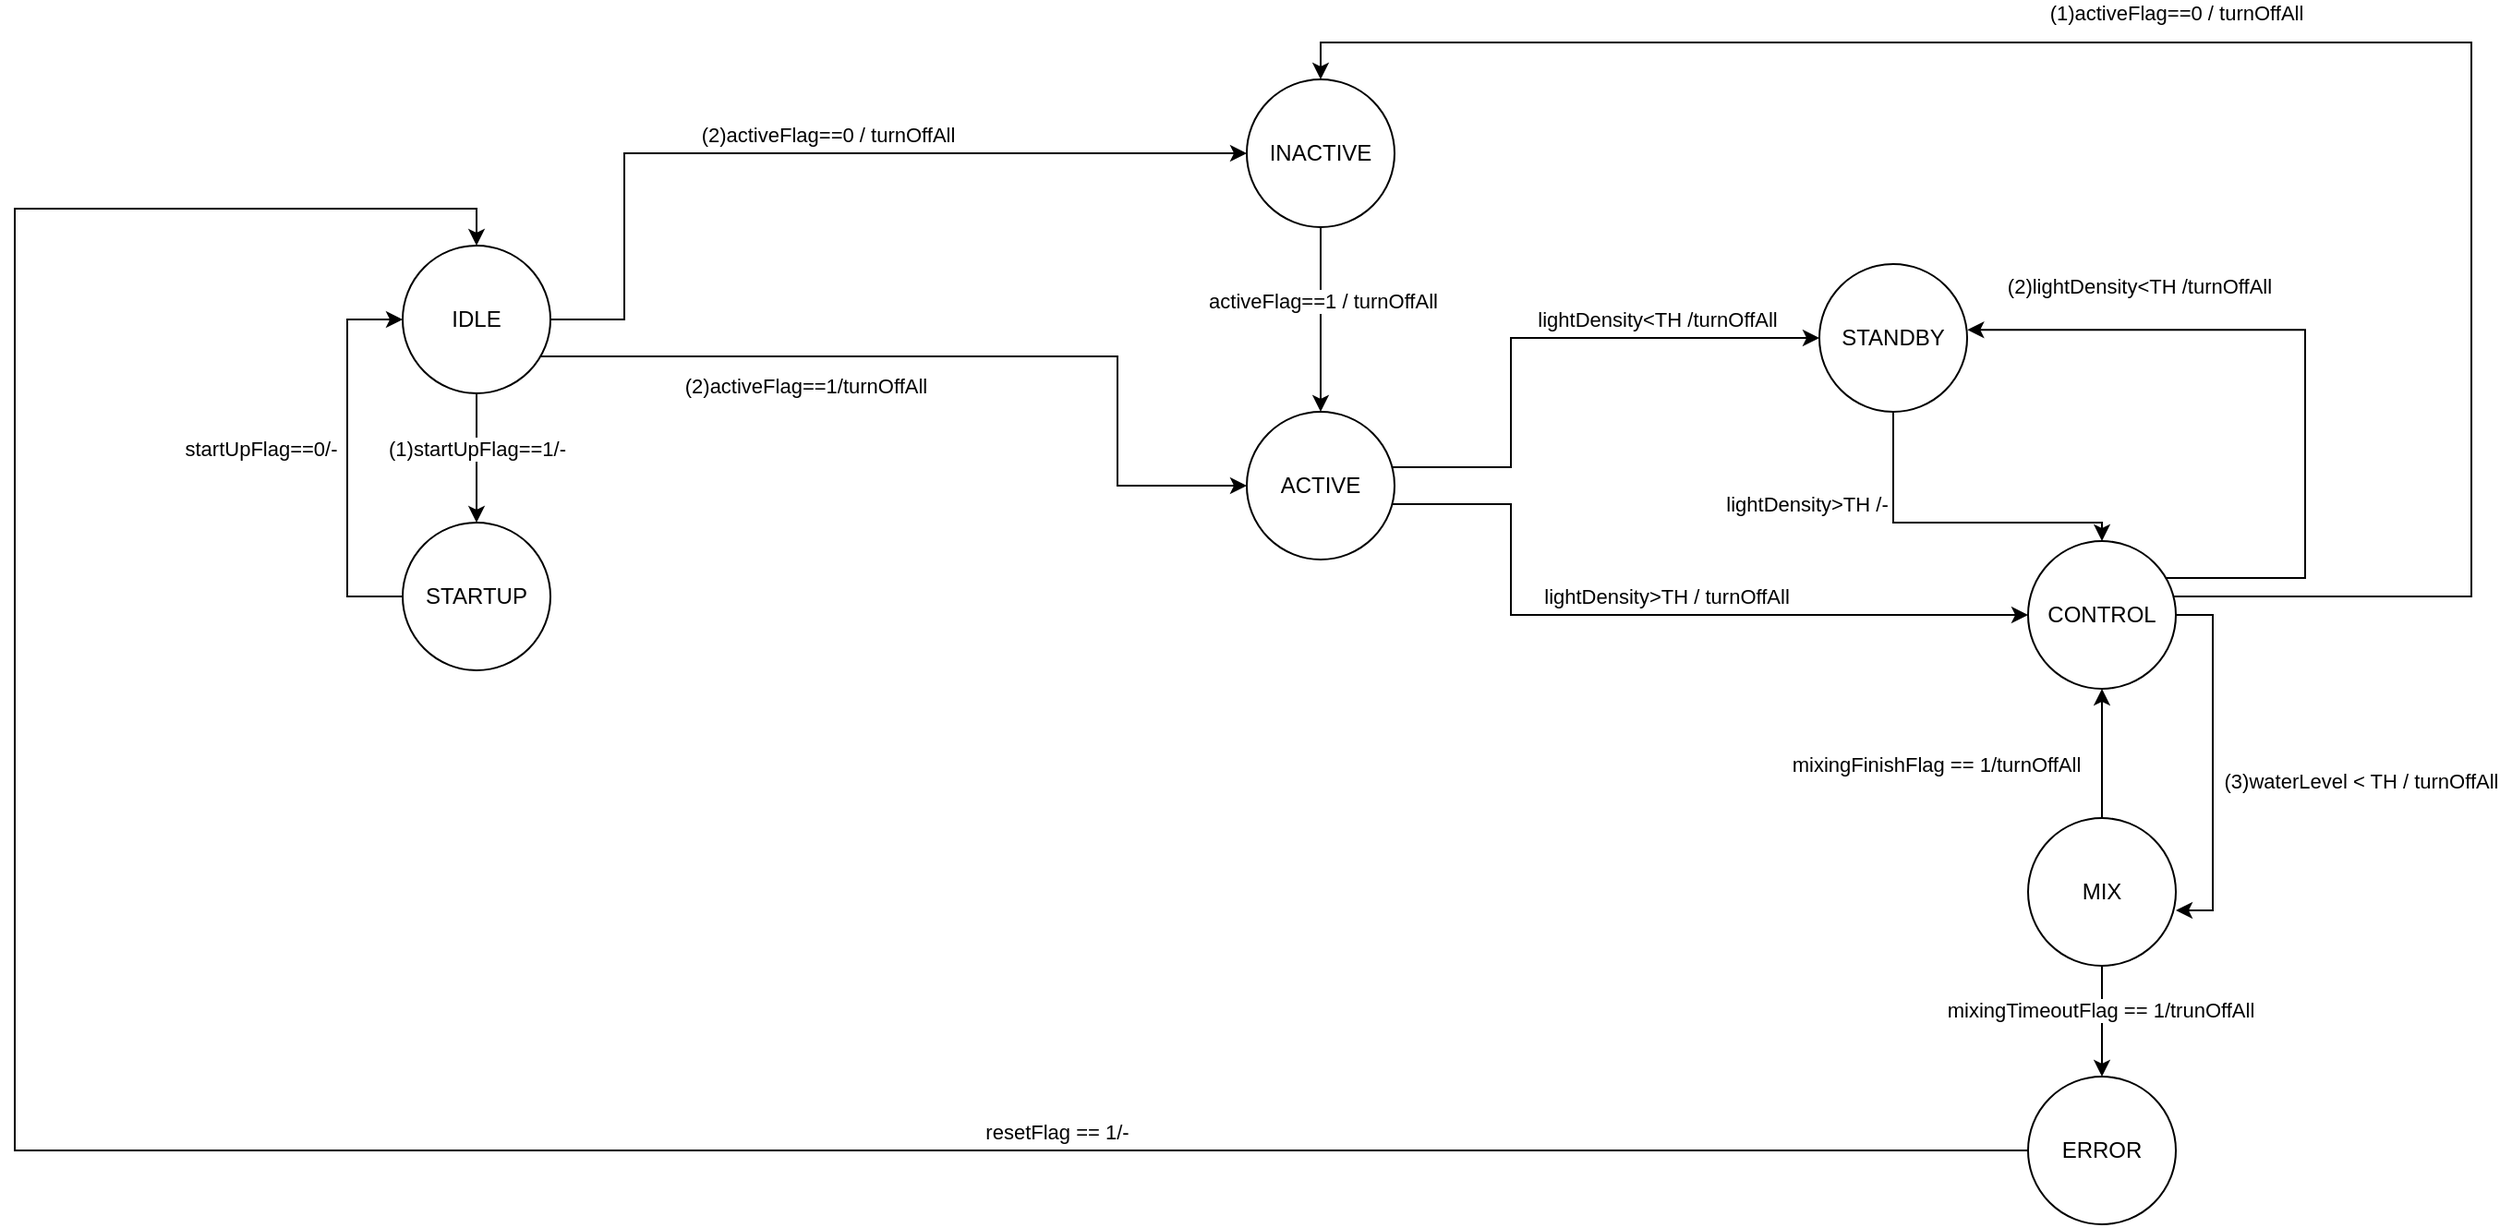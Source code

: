 <mxfile version="13.9.2" type="github">
  <diagram id="C5RBs43oDa-KdzZeNtuy" name="Page-1">
    <mxGraphModel dx="4080" dy="934" grid="1" gridSize="10" guides="1" tooltips="1" connect="1" arrows="1" fold="1" page="1" pageScale="1" pageWidth="827" pageHeight="1169" math="0" shadow="0">
      <root>
        <mxCell id="WIyWlLk6GJQsqaUBKTNV-0" />
        <mxCell id="WIyWlLk6GJQsqaUBKTNV-1" parent="WIyWlLk6GJQsqaUBKTNV-0" />
        <mxCell id="c5iyvYUyyHGZIX7Ouc7g-4" value="(1)startUpFlag==1/-" style="edgeStyle=orthogonalEdgeStyle;rounded=0;orthogonalLoop=1;jettySize=auto;html=1;entryX=0.5;entryY=0;entryDx=0;entryDy=0;fontColor=#000000;" edge="1" parent="WIyWlLk6GJQsqaUBKTNV-1" source="c5iyvYUyyHGZIX7Ouc7g-1" target="c5iyvYUyyHGZIX7Ouc7g-2">
          <mxGeometry x="-0.143" relative="1" as="geometry">
            <mxPoint as="offset" />
          </mxGeometry>
        </mxCell>
        <mxCell id="c5iyvYUyyHGZIX7Ouc7g-9" value="(2)activeFlag==0 / turnOffAll" style="edgeStyle=orthogonalEdgeStyle;rounded=0;orthogonalLoop=1;jettySize=auto;html=1;entryX=0;entryY=0.5;entryDx=0;entryDy=0;fontColor=#000000;" edge="1" parent="WIyWlLk6GJQsqaUBKTNV-1" source="c5iyvYUyyHGZIX7Ouc7g-1" target="c5iyvYUyyHGZIX7Ouc7g-6">
          <mxGeometry x="0.028" y="10" relative="1" as="geometry">
            <Array as="points">
              <mxPoint x="-700" y="280" />
              <mxPoint x="-700" y="190" />
            </Array>
            <mxPoint as="offset" />
          </mxGeometry>
        </mxCell>
        <mxCell id="c5iyvYUyyHGZIX7Ouc7g-36" style="edgeStyle=orthogonalEdgeStyle;rounded=0;orthogonalLoop=1;jettySize=auto;html=1;fontColor=#000000;" edge="1" parent="WIyWlLk6GJQsqaUBKTNV-1" source="c5iyvYUyyHGZIX7Ouc7g-1" target="c5iyvYUyyHGZIX7Ouc7g-35">
          <mxGeometry relative="1" as="geometry">
            <Array as="points">
              <mxPoint x="-433" y="300" />
              <mxPoint x="-433" y="370" />
            </Array>
          </mxGeometry>
        </mxCell>
        <mxCell id="c5iyvYUyyHGZIX7Ouc7g-37" value="(2)activeFlag==1/turnOffAll" style="edgeLabel;html=1;align=center;verticalAlign=middle;resizable=0;points=[];fontColor=#000000;" vertex="1" connectable="0" parent="c5iyvYUyyHGZIX7Ouc7g-36">
          <mxGeometry x="-0.241" y="-26" relative="1" as="geometry">
            <mxPoint x="-27.93" y="-10.31" as="offset" />
          </mxGeometry>
        </mxCell>
        <mxCell id="c5iyvYUyyHGZIX7Ouc7g-1" value="IDLE" style="ellipse;whiteSpace=wrap;html=1;aspect=fixed;fontColor=#000000;" vertex="1" parent="WIyWlLk6GJQsqaUBKTNV-1">
          <mxGeometry x="-820" y="240" width="80" height="80" as="geometry" />
        </mxCell>
        <mxCell id="c5iyvYUyyHGZIX7Ouc7g-48" style="edgeStyle=orthogonalEdgeStyle;rounded=0;orthogonalLoop=1;jettySize=auto;html=1;entryX=0;entryY=0.5;entryDx=0;entryDy=0;fontColor=#000000;" edge="1" parent="WIyWlLk6GJQsqaUBKTNV-1" source="c5iyvYUyyHGZIX7Ouc7g-2" target="c5iyvYUyyHGZIX7Ouc7g-1">
          <mxGeometry relative="1" as="geometry">
            <Array as="points">
              <mxPoint x="-850" y="430" />
              <mxPoint x="-850" y="280" />
            </Array>
          </mxGeometry>
        </mxCell>
        <mxCell id="c5iyvYUyyHGZIX7Ouc7g-49" value="startUpFlag==0/-" style="edgeLabel;html=1;align=center;verticalAlign=middle;resizable=0;points=[];fontColor=#000000;" vertex="1" connectable="0" parent="c5iyvYUyyHGZIX7Ouc7g-48">
          <mxGeometry x="0.079" y="1" relative="1" as="geometry">
            <mxPoint x="-46" y="3.33" as="offset" />
          </mxGeometry>
        </mxCell>
        <mxCell id="c5iyvYUyyHGZIX7Ouc7g-2" value="STARTUP" style="ellipse;whiteSpace=wrap;html=1;aspect=fixed;fontColor=#000000;" vertex="1" parent="WIyWlLk6GJQsqaUBKTNV-1">
          <mxGeometry x="-820" y="390" width="80" height="80" as="geometry" />
        </mxCell>
        <mxCell id="c5iyvYUyyHGZIX7Ouc7g-53" style="edgeStyle=orthogonalEdgeStyle;rounded=0;orthogonalLoop=1;jettySize=auto;html=1;entryX=0.5;entryY=0;entryDx=0;entryDy=0;fontColor=#000000;" edge="1" parent="WIyWlLk6GJQsqaUBKTNV-1" source="c5iyvYUyyHGZIX7Ouc7g-6" target="c5iyvYUyyHGZIX7Ouc7g-35">
          <mxGeometry relative="1" as="geometry" />
        </mxCell>
        <mxCell id="c5iyvYUyyHGZIX7Ouc7g-55" value="&lt;span style=&quot;color: rgba(0 , 0 , 0 , 0) ; font-family: monospace ; font-size: 0px ; background-color: rgb(248 , 249 , 250)&quot;&gt;%3CmxGraphModel%3E%3Croot%3E%3CmxCell%20id%3D%220%22%2F%3E%3CmxCell%20id%3D%221%22%20parent%3D%220%22%2F%3E%3CmxCell%20id%3D%222%22%20value%3D%22activeFlag%3D%3D0%2FturnOffAll%22%20style%3D%22edgeLabel%3Bhtml%3D1%3Balign%3Dcenter%3BverticalAlign%3Dmiddle%3Bresizable%3D0%3Bpoints%3D%5B%5D%3BfontColor%3D%23000000%3B%22%20vertex%3D%221%22%20connectable%3D%220%22%20parent%3D%221%22%3E%3CmxGeometry%20x%3D%22-209.999%22%20y%3D%22190%22%20as%3D%22geometry%22%2F%3E%3C%2FmxCell%3E%3C%2Froot%3E%3C%2FmxGraphModel%3E&lt;/span&gt;" style="edgeLabel;html=1;align=center;verticalAlign=middle;resizable=0;points=[];fontColor=#000000;" vertex="1" connectable="0" parent="c5iyvYUyyHGZIX7Ouc7g-53">
          <mxGeometry x="-0.217" y="-2" relative="1" as="geometry">
            <mxPoint as="offset" />
          </mxGeometry>
        </mxCell>
        <mxCell id="c5iyvYUyyHGZIX7Ouc7g-56" value="activeFlag==1 / turnOffAll" style="edgeLabel;html=1;align=center;verticalAlign=middle;resizable=0;points=[];fontColor=#000000;" vertex="1" connectable="0" parent="c5iyvYUyyHGZIX7Ouc7g-53">
          <mxGeometry x="-0.203" y="1" relative="1" as="geometry">
            <mxPoint as="offset" />
          </mxGeometry>
        </mxCell>
        <mxCell id="c5iyvYUyyHGZIX7Ouc7g-6" value="INACTIVE" style="ellipse;whiteSpace=wrap;html=1;aspect=fixed;fontColor=#000000;" vertex="1" parent="WIyWlLk6GJQsqaUBKTNV-1">
          <mxGeometry x="-363" y="150.0" width="80" height="80" as="geometry" />
        </mxCell>
        <mxCell id="c5iyvYUyyHGZIX7Ouc7g-64" style="edgeStyle=orthogonalEdgeStyle;rounded=0;orthogonalLoop=1;jettySize=auto;html=1;entryX=0.5;entryY=0;entryDx=0;entryDy=0;fontColor=#000000;" edge="1" parent="WIyWlLk6GJQsqaUBKTNV-1" source="c5iyvYUyyHGZIX7Ouc7g-15" target="c5iyvYUyyHGZIX7Ouc7g-16">
          <mxGeometry relative="1" as="geometry">
            <Array as="points">
              <mxPoint x="-13" y="390" />
              <mxPoint x="100" y="390" />
            </Array>
          </mxGeometry>
        </mxCell>
        <mxCell id="c5iyvYUyyHGZIX7Ouc7g-65" value="lightDensity&amp;gt;TH /-" style="edgeLabel;html=1;align=center;verticalAlign=middle;resizable=0;points=[];fontColor=#000000;" vertex="1" connectable="0" parent="c5iyvYUyyHGZIX7Ouc7g-64">
          <mxGeometry x="-0.359" y="28" relative="1" as="geometry">
            <mxPoint x="-75" y="-8.62" as="offset" />
          </mxGeometry>
        </mxCell>
        <mxCell id="c5iyvYUyyHGZIX7Ouc7g-15" value="STANDBY" style="ellipse;whiteSpace=wrap;html=1;aspect=fixed;fontColor=#000000;" vertex="1" parent="WIyWlLk6GJQsqaUBKTNV-1">
          <mxGeometry x="-53" y="250" width="80" height="80" as="geometry" />
        </mxCell>
        <mxCell id="c5iyvYUyyHGZIX7Ouc7g-66" style="edgeStyle=orthogonalEdgeStyle;rounded=0;orthogonalLoop=1;jettySize=auto;html=1;entryX=1;entryY=0.625;entryDx=0;entryDy=0;entryPerimeter=0;fontColor=#000000;" edge="1" parent="WIyWlLk6GJQsqaUBKTNV-1" source="c5iyvYUyyHGZIX7Ouc7g-16" target="c5iyvYUyyHGZIX7Ouc7g-17">
          <mxGeometry relative="1" as="geometry">
            <Array as="points">
              <mxPoint x="160" y="440" />
              <mxPoint x="160" y="600" />
            </Array>
          </mxGeometry>
        </mxCell>
        <mxCell id="c5iyvYUyyHGZIX7Ouc7g-67" value="(3)waterLevel &amp;lt; TH / turnOffAll" style="edgeLabel;html=1;align=center;verticalAlign=middle;resizable=0;points=[];fontColor=#000000;" vertex="1" connectable="0" parent="c5iyvYUyyHGZIX7Ouc7g-66">
          <mxGeometry x="-0.084" y="-1" relative="1" as="geometry">
            <mxPoint x="81" y="18.54" as="offset" />
          </mxGeometry>
        </mxCell>
        <mxCell id="c5iyvYUyyHGZIX7Ouc7g-68" style="edgeStyle=orthogonalEdgeStyle;rounded=0;orthogonalLoop=1;jettySize=auto;html=1;entryX=1.002;entryY=0.445;entryDx=0;entryDy=0;entryPerimeter=0;fontColor=#000000;" edge="1" parent="WIyWlLk6GJQsqaUBKTNV-1" source="c5iyvYUyyHGZIX7Ouc7g-16" target="c5iyvYUyyHGZIX7Ouc7g-15">
          <mxGeometry relative="1" as="geometry">
            <Array as="points">
              <mxPoint x="210" y="420" />
              <mxPoint x="210" y="286" />
            </Array>
          </mxGeometry>
        </mxCell>
        <mxCell id="c5iyvYUyyHGZIX7Ouc7g-69" value="(2)lightDensity&amp;lt;TH /turnOffAll" style="edgeLabel;html=1;align=center;verticalAlign=middle;resizable=0;points=[];fontColor=#000000;" vertex="1" connectable="0" parent="c5iyvYUyyHGZIX7Ouc7g-68">
          <mxGeometry x="-0.197" relative="1" as="geometry">
            <mxPoint x="-90" y="-76.55" as="offset" />
          </mxGeometry>
        </mxCell>
        <mxCell id="c5iyvYUyyHGZIX7Ouc7g-70" style="edgeStyle=orthogonalEdgeStyle;rounded=0;orthogonalLoop=1;jettySize=auto;html=1;entryX=0.5;entryY=0;entryDx=0;entryDy=0;fontColor=#000000;" edge="1" parent="WIyWlLk6GJQsqaUBKTNV-1" source="c5iyvYUyyHGZIX7Ouc7g-16" target="c5iyvYUyyHGZIX7Ouc7g-6">
          <mxGeometry relative="1" as="geometry">
            <Array as="points">
              <mxPoint x="300" y="430" />
              <mxPoint x="300" y="130" />
              <mxPoint x="-323" y="130" />
            </Array>
          </mxGeometry>
        </mxCell>
        <mxCell id="c5iyvYUyyHGZIX7Ouc7g-71" value="&lt;span style=&quot;color: rgba(0 , 0 , 0 , 0) ; font-family: monospace ; font-size: 0px ; background-color: rgb(248 , 249 , 250)&quot;&gt;%3CmxGraphModel%3E%3Croot%3E%3CmxCell%20id%3D%220%22%2F%3E%3CmxCell%20id%3D%221%22%20parent%3D%220%22%2F%3E%3CmxCell%20id%3D%222%22%20value%3D%22activeFlag%3D%3D0%20%2F%20turnOffAll%22%20style%3D%22edgeLabel%3Bhtml%3D1%3Balign%3Dcenter%3BverticalAlign%3Dmiddle%3Bresizable%3D0%3Bpoints%3D%5B%5D%3BfontColor%3D%23000000%3B%22%20vertex%3D%221%22%20connectable%3D%220%22%20parent%3D%221%22%3E%3CmxGeometry%20x%3D%22-209.332%22%20y%3D%22190%22%20as%3D%22geometry%22%2F%3E%3C%2FmxCell%3E%3C%2Froot%3E%3C%2FmxGraphModel%3E&lt;/span&gt;" style="edgeLabel;html=1;align=center;verticalAlign=middle;resizable=0;points=[];fontColor=#000000;" vertex="1" connectable="0" parent="c5iyvYUyyHGZIX7Ouc7g-70">
          <mxGeometry x="-0.462" y="1" relative="1" as="geometry">
            <mxPoint as="offset" />
          </mxGeometry>
        </mxCell>
        <mxCell id="c5iyvYUyyHGZIX7Ouc7g-72" value="&lt;span style=&quot;color: rgba(0 , 0 , 0 , 0) ; font-family: monospace ; font-size: 0px ; background-color: rgb(248 , 249 , 250)&quot;&gt;%3CmxGraphModel%3E%3Croot%3E%3CmxCell%20id%3D%220%22%2F%3E%3CmxCell%20id%3D%221%22%20parent%3D%220%22%2F%3E%3CmxCell%20id%3D%222%22%20value%3D%22activeFlag%3D%3D0%20%2F%20turnOffAll%22%20style%3D%22edgeLabel%3Bhtml%3D1%3Balign%3Dcenter%3BverticalAlign%3Dmiddle%3Bresizable%3D0%3Bpoints%3D%5B%5D%3BfontColor%3D%23000000%3B%22%20vertex%3D%221%22%20connectable%3D%220%22%20parent%3D%221%22%3E%3CmxGeometry%20x%3D%22-209.332%22%20y%3D%22190%22%20as%3D%22geometry%22%2F%3E%3C%2FmxCell%3E%3C%2Froot%3E%3C%2FmxGraphModel%3E&lt;/span&gt;" style="edgeLabel;html=1;align=center;verticalAlign=middle;resizable=0;points=[];fontColor=#000000;" vertex="1" connectable="0" parent="c5iyvYUyyHGZIX7Ouc7g-70">
          <mxGeometry x="-0.465" y="-2" relative="1" as="geometry">
            <mxPoint as="offset" />
          </mxGeometry>
        </mxCell>
        <mxCell id="c5iyvYUyyHGZIX7Ouc7g-73" value="(1)activeFlag==0 / turnOffAll" style="edgeLabel;html=1;align=center;verticalAlign=middle;resizable=0;points=[];fontColor=#000000;" vertex="1" connectable="0" parent="c5iyvYUyyHGZIX7Ouc7g-70">
          <mxGeometry x="-0.531" y="1" relative="1" as="geometry">
            <mxPoint x="-159" y="-218.62" as="offset" />
          </mxGeometry>
        </mxCell>
        <mxCell id="c5iyvYUyyHGZIX7Ouc7g-16" value="CONTROL" style="ellipse;whiteSpace=wrap;html=1;aspect=fixed;fontColor=#000000;" vertex="1" parent="WIyWlLk6GJQsqaUBKTNV-1">
          <mxGeometry x="60" y="400" width="80" height="80" as="geometry" />
        </mxCell>
        <mxCell id="c5iyvYUyyHGZIX7Ouc7g-28" style="edgeStyle=orthogonalEdgeStyle;rounded=0;orthogonalLoop=1;jettySize=auto;html=1;entryX=0.5;entryY=1;entryDx=0;entryDy=0;fontColor=#000000;" edge="1" parent="WIyWlLk6GJQsqaUBKTNV-1" source="c5iyvYUyyHGZIX7Ouc7g-17" target="c5iyvYUyyHGZIX7Ouc7g-16">
          <mxGeometry relative="1" as="geometry" />
        </mxCell>
        <mxCell id="c5iyvYUyyHGZIX7Ouc7g-29" value="mixingFinishFlag == 1/turnOffAll" style="edgeLabel;html=1;align=center;verticalAlign=middle;resizable=0;points=[];fontColor=#000000;" vertex="1" connectable="0" parent="c5iyvYUyyHGZIX7Ouc7g-28">
          <mxGeometry x="-0.177" y="-1" relative="1" as="geometry">
            <mxPoint x="-91" as="offset" />
          </mxGeometry>
        </mxCell>
        <mxCell id="c5iyvYUyyHGZIX7Ouc7g-31" style="edgeStyle=orthogonalEdgeStyle;rounded=0;orthogonalLoop=1;jettySize=auto;html=1;entryX=0.5;entryY=0;entryDx=0;entryDy=0;fontColor=#000000;" edge="1" parent="WIyWlLk6GJQsqaUBKTNV-1" source="c5iyvYUyyHGZIX7Ouc7g-17" target="c5iyvYUyyHGZIX7Ouc7g-30">
          <mxGeometry relative="1" as="geometry" />
        </mxCell>
        <mxCell id="c5iyvYUyyHGZIX7Ouc7g-32" value="mixingTimeoutFlag == 1/trunOffAll" style="edgeLabel;html=1;align=center;verticalAlign=middle;resizable=0;points=[];fontColor=#000000;" vertex="1" connectable="0" parent="c5iyvYUyyHGZIX7Ouc7g-31">
          <mxGeometry x="-0.22" y="-1" relative="1" as="geometry">
            <mxPoint as="offset" />
          </mxGeometry>
        </mxCell>
        <mxCell id="c5iyvYUyyHGZIX7Ouc7g-17" value="MIX" style="ellipse;whiteSpace=wrap;html=1;aspect=fixed;fontColor=#000000;" vertex="1" parent="WIyWlLk6GJQsqaUBKTNV-1">
          <mxGeometry x="60" y="550" width="80" height="80" as="geometry" />
        </mxCell>
        <mxCell id="c5iyvYUyyHGZIX7Ouc7g-75" style="edgeStyle=orthogonalEdgeStyle;rounded=0;orthogonalLoop=1;jettySize=auto;html=1;entryX=0.5;entryY=0;entryDx=0;entryDy=0;fontColor=#000000;" edge="1" parent="WIyWlLk6GJQsqaUBKTNV-1" source="c5iyvYUyyHGZIX7Ouc7g-30" target="c5iyvYUyyHGZIX7Ouc7g-1">
          <mxGeometry relative="1" as="geometry">
            <Array as="points">
              <mxPoint x="-1030" y="730" />
              <mxPoint x="-1030" y="220" />
              <mxPoint x="-780" y="220" />
            </Array>
          </mxGeometry>
        </mxCell>
        <mxCell id="c5iyvYUyyHGZIX7Ouc7g-76" value="resetFlag == 1/-" style="edgeLabel;html=1;align=center;verticalAlign=middle;resizable=0;points=[];fontColor=#000000;" vertex="1" connectable="0" parent="c5iyvYUyyHGZIX7Ouc7g-75">
          <mxGeometry x="-0.437" relative="1" as="geometry">
            <mxPoint y="-10" as="offset" />
          </mxGeometry>
        </mxCell>
        <mxCell id="c5iyvYUyyHGZIX7Ouc7g-30" value="ERROR" style="ellipse;whiteSpace=wrap;html=1;aspect=fixed;fontColor=#000000;" vertex="1" parent="WIyWlLk6GJQsqaUBKTNV-1">
          <mxGeometry x="60" y="690" width="80" height="80" as="geometry" />
        </mxCell>
        <mxCell id="c5iyvYUyyHGZIX7Ouc7g-43" style="edgeStyle=orthogonalEdgeStyle;rounded=0;orthogonalLoop=1;jettySize=auto;html=1;entryX=0;entryY=0.5;entryDx=0;entryDy=0;fontColor=#000000;" edge="1" parent="WIyWlLk6GJQsqaUBKTNV-1" source="c5iyvYUyyHGZIX7Ouc7g-35" target="c5iyvYUyyHGZIX7Ouc7g-15">
          <mxGeometry relative="1" as="geometry">
            <Array as="points">
              <mxPoint x="-220" y="360" />
              <mxPoint x="-220" y="290" />
            </Array>
          </mxGeometry>
        </mxCell>
        <mxCell id="c5iyvYUyyHGZIX7Ouc7g-45" value="lightDensity&amp;lt;TH /turnOffAll" style="edgeLabel;html=1;align=center;verticalAlign=middle;resizable=0;points=[];fontColor=#000000;" vertex="1" connectable="0" parent="c5iyvYUyyHGZIX7Ouc7g-43">
          <mxGeometry x="0.208" y="2" relative="1" as="geometry">
            <mxPoint x="31.03" y="-8" as="offset" />
          </mxGeometry>
        </mxCell>
        <mxCell id="c5iyvYUyyHGZIX7Ouc7g-59" style="edgeStyle=orthogonalEdgeStyle;rounded=0;orthogonalLoop=1;jettySize=auto;html=1;entryX=0;entryY=0.5;entryDx=0;entryDy=0;fontColor=#000000;" edge="1" parent="WIyWlLk6GJQsqaUBKTNV-1" source="c5iyvYUyyHGZIX7Ouc7g-35" target="c5iyvYUyyHGZIX7Ouc7g-16">
          <mxGeometry relative="1" as="geometry">
            <Array as="points">
              <mxPoint x="-220" y="380" />
              <mxPoint x="-220" y="440" />
            </Array>
          </mxGeometry>
        </mxCell>
        <mxCell id="c5iyvYUyyHGZIX7Ouc7g-60" value="lightDensity&amp;gt;TH&amp;nbsp;/ turnOffAll" style="edgeLabel;html=1;align=center;verticalAlign=middle;resizable=0;points=[];fontColor=#000000;" vertex="1" connectable="0" parent="c5iyvYUyyHGZIX7Ouc7g-59">
          <mxGeometry x="0.276" relative="1" as="geometry">
            <mxPoint x="-50.33" y="-10" as="offset" />
          </mxGeometry>
        </mxCell>
        <mxCell id="c5iyvYUyyHGZIX7Ouc7g-35" value="ACTIVE" style="ellipse;whiteSpace=wrap;html=1;aspect=fixed;fontColor=#000000;" vertex="1" parent="WIyWlLk6GJQsqaUBKTNV-1">
          <mxGeometry x="-363" y="330" width="80" height="80" as="geometry" />
        </mxCell>
      </root>
    </mxGraphModel>
  </diagram>
</mxfile>
